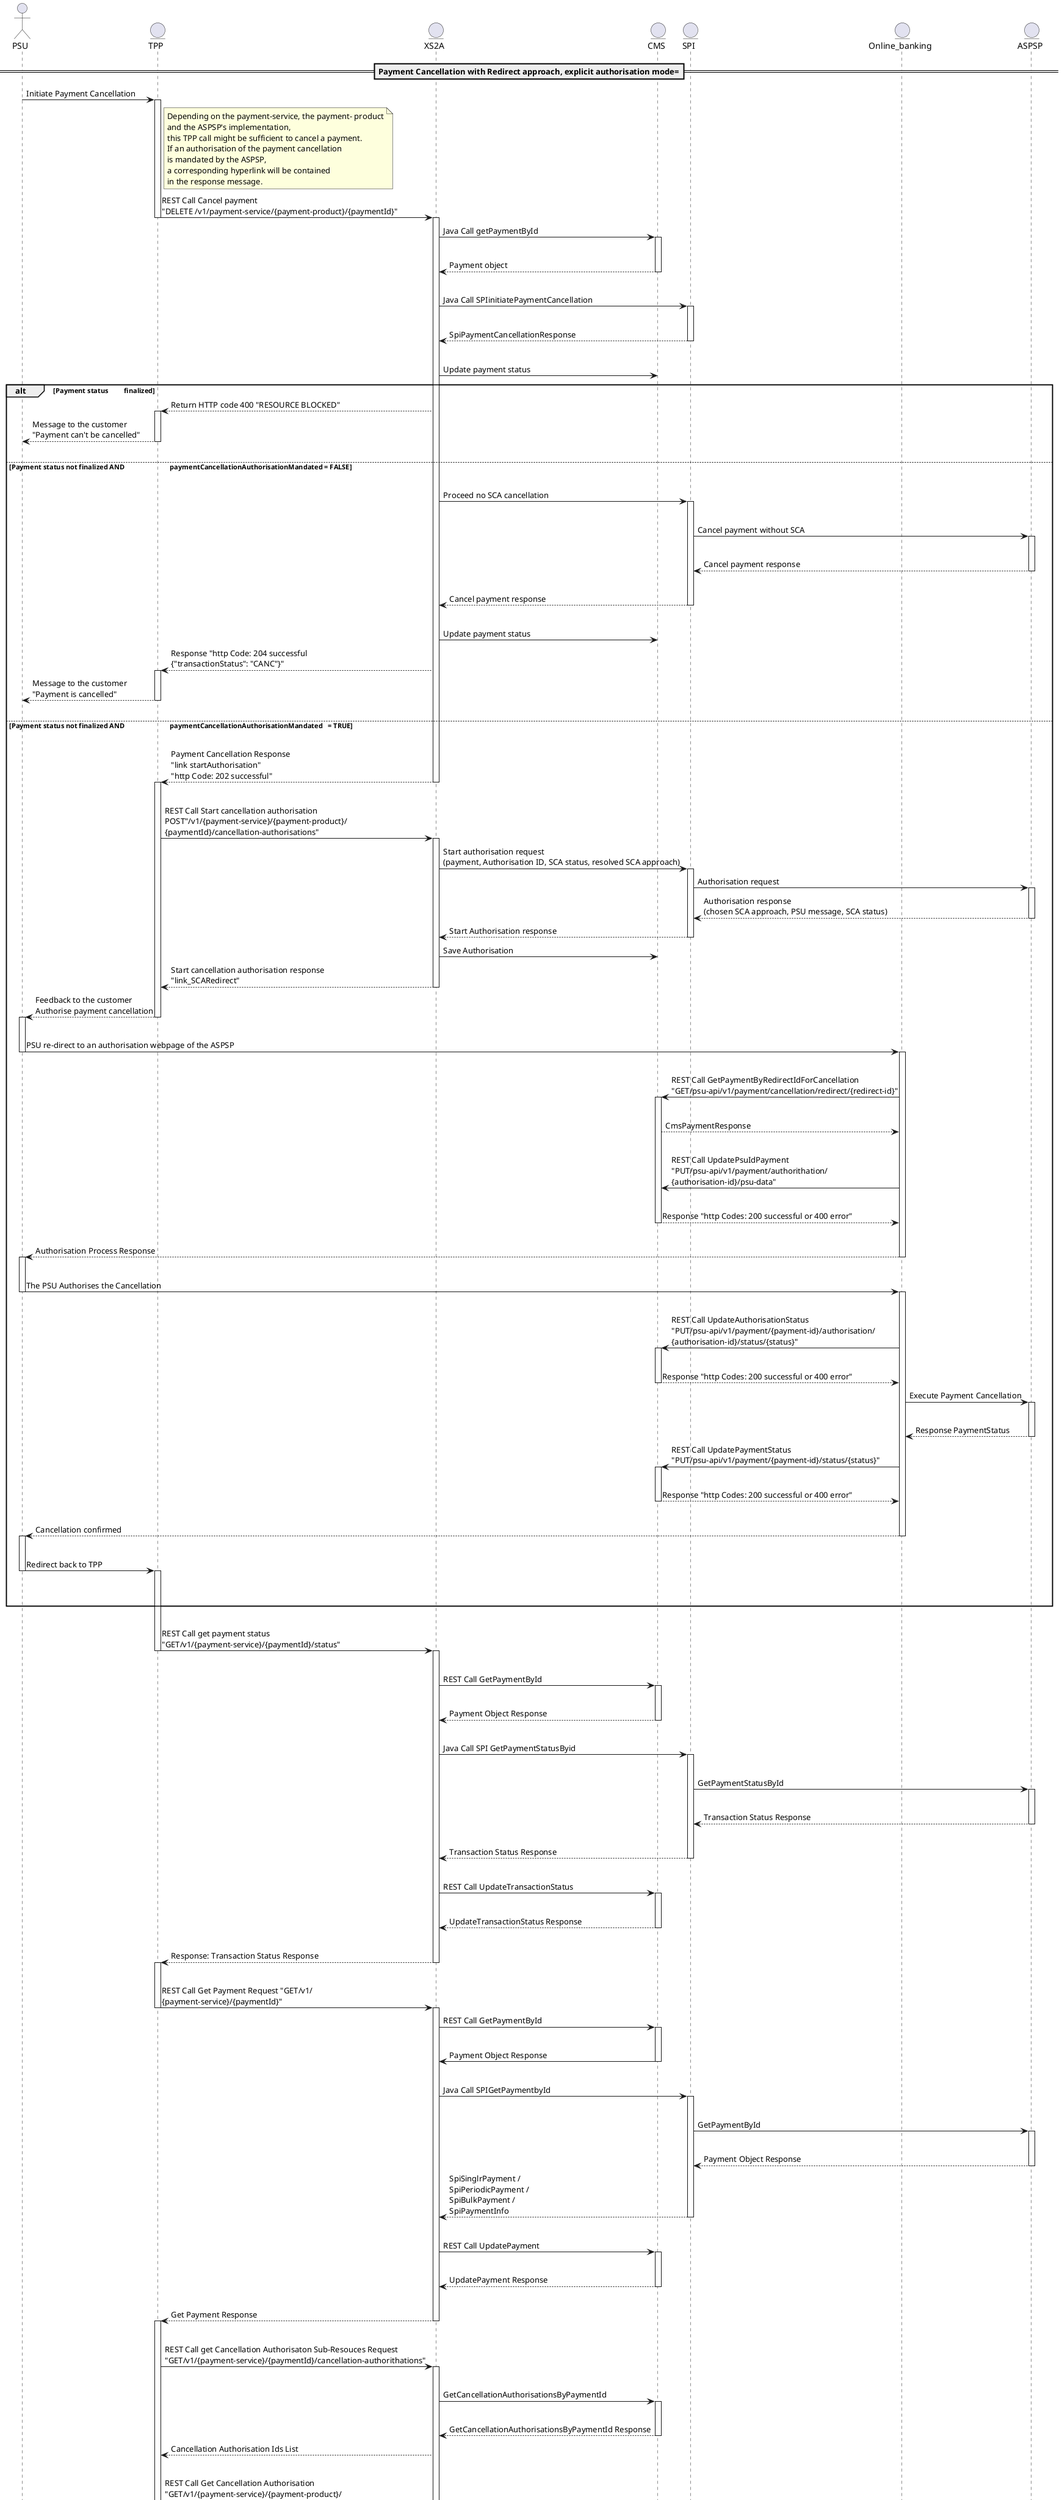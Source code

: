 @startuml
actor PSU
entity TPP
entity XS2A
entity CMS
entity SPI
entity Online_banking
entity ASPSP
== Payment Cancellation with Redirect approach, explicit authorisation mode===
PSU->TPP: Initiate Payment Cancellation
activate TPP
note right of TPP
Depending on the payment-service, the payment- product
and the ASPSP's implementation,
this TPP call might be sufficient to cancel a payment.
If an authorisation of the payment cancellation
is mandated by the ASPSP,
a corresponding hyperlink will be contained
in the response message.
end note
TPP -> XS2A: REST Call Cancel payment \n"DELETE /v1/payment-service/{payment-product}/{paymentId}"
deactivate TPP
activate XS2A
XS2A->CMS: Java Call getPaymentById
activate CMS
|||
CMS-->XS2A: Payment object
|||
deactivate CMS
XS2A->SPI: Java Call SPIinitiatePaymentCancellation
activate SPI
|||
SPI-->XS2A: SpiPaymentCancellationResponse
|||
deactivate SPI
XS2A->CMS: Update payment status
alt Payment status         finalized
XS2A-->TPP: Return HTTP code 400 "RESOURCE BLOCKED"
activate TPP
TPP-->PSU: Message to the customer\n"Payment can't be cancelled"
deactivate TPP
|||
else Payment status not finalized AND                          paymentCancellationAuthorisationMandated = FALSE
|||
XS2A->SPI: Proceed no SCA cancellation
activate SPI
|||
SPI->ASPSP: Cancel payment without SCA
activate ASPSP
|||
ASPSP-->SPI: Cancel payment response
|||
deactivate ASPSP
SPI-->XS2A: Cancel payment response
deactivate SPI
|||
XS2A->CMS: Update payment status
      XS2A-->TPP: Response "http Code: 204 successful\n{"transactionStatus": "CANC"}"
activate TPP
TPP-->PSU: Message to the customer\n"Payment is cancelled"
deactivate TPP
|||
else Payment status not finalized AND                          paymentCancellationAuthorisationMandated   = TRUE
|||
      XS2A-->TPP: Payment Cancellation Response\n"link startAuthorisation"\n"http Code: 202 successful"
deactivate XS2A
activate TPP
|||
TPP->XS2A: REST Call Start cancellation authorisation\nPOST"/v1/{payment-service}/{payment-product}/\n{paymentId}/cancellation-authorisations"
activate XS2A
XS2A->SPI: Start authorisation request \n(payment, Authorisation ID, SCA status, resolved SCA approach)
activate SPI
SPI->ASPSP: Authorisation request
activate ASPSP
ASPSP-->SPI: Authorisation response \n(chosen SCA approach, PSU message, SCA status)
deactivate ASPSP
SPI-->XS2A: Start Authorisation response
deactivate SPI
XS2A->CMS: Save Authorisation
XS2A-->TPP:Start cancellation authorisation response\n"link_SCARedirect"
deactivate XS2A
TPP-->PSU: Feedback to the customer\nAuthorise payment cancellation
deactivate TPP
activate PSU
|||
PSU->Online_banking: PSU re-direct to an authorisation webpage of the ASPSP
deactivate PSU
activate Online_banking
|||
Online_banking->CMS: REST Call GetPaymentByRedirectIdForCancellation\n"GET/psu-api/v1/payment/cancellation/redirect/{redirect-id}"
activate CMS
|||
CMS-->Online_banking: CmsPaymentResponse
|||
Online_banking->CMS: REST Call UpdatePsuIdPayment\n"PUT/psu-api/v1/payment/authorithation/\n{authorisation-id}/psu-data"
|||
CMS-->Online_banking: Response "http Codes: 200 successful or 400 error"
deactivate CMS
|||
Online_banking-->PSU: Authorisation Process Response
deactivate Online_banking
activate PSU
|||
PSU->Online_banking: The PSU Authorises the Cancellation
deactivate PSU
activate Online_banking
|||
Online_banking->CMS: REST Call UpdateAuthorisationStatus\n"PUT/psu-api/v1/payment/{payment-id}/authorisation/\n{authorisation-id}/status/{status}"
activate CMS
|||
CMS-->Online_banking: Response "http Codes: 200 successful or 400 error"
deactivate CMS
Online_banking->ASPSP: Execute Payment Cancellation
activate ASPSP
|||
ASPSP-->Online_banking: Response PaymentStatus
deactivate ASPSP
Online_banking->CMS: REST Call UpdatePaymentStatus\n"PUT/psu-api/v1/payment/{payment-id}/status/{status}"
activate CMS
|||
CMS-->Online_banking: Response "http Codes: 200 successful or 400 error"
deactivate CMS
|||
Online_banking-->PSU: Cancellation confirmed
deactivate Online_banking
activate PSU
|||
PSU->TPP: Redirect back to TPP
deactivate PSU
activate TPP
|||
|||
end
|||
TPP->XS2A: REST Call get payment status\n"GET/v1/{payment-service}/{paymentId}/status"
deactivate TPP
activate XS2A
|||
XS2A->CMS: REST Call GetPaymentById
activate CMS
|||
CMS-->XS2A: Payment Object Response
deactivate CMS
|||
XS2A->SPI: Java Call SPI GetPaymentStatusByid
activate SPI
|||
SPI->ASPSP: GetPaymentStatusById
activate ASPSP
|||
ASPSP-->SPI: Transaction Status Response
deactivate ASPSP
|||
SPI-->XS2A: Transaction Status Response
deactivate SPI
|||
XS2A->CMS: REST Call UpdateTransactionStatus
activate CMS
|||
CMS-->XS2A: UpdateTransactionStatus Response
deactivate CMS
|||
XS2A-->TPP: Response: Transaction Status Response
deactivate XS2A
activate TPP
|||
TPP->XS2A: REST Call Get Payment Request "GET/v1/\n{payment-service}/{paymentId}"
deactivate TPP
activate XS2A
XS2A->CMS: REST Call GetPaymentById
activate CMS
|||
CMS->XS2A: Payment Object Response
deactivate CMS
|||
XS2A->SPI: Java Call SPIGetPaymentbyId
activate SPI
|||
SPI->ASPSP: GetPaymentById
activate ASPSP
|||
ASPSP-->SPI: Payment Object Response
deactivate ASPSP
SPI-->XS2A: SpiSinglrPayment /\nSpiPeriodicPayment /\nSpiBulkPayment /\nSpiPaymentInfo
deactivate SPI
|||
XS2A->CMS: REST Call UpdatePayment
activate CMS
|||
CMS-->XS2A: UpdatePayment Response
deactivate CMS
|||
XS2A-->TPP: Get Payment Response
deactivate XS2A
activate TPP
|||
TPP->XS2A: REST Call get Cancellation Authorisaton Sub-Resouces Request\n"GET/v1/{payment-service}/{paymentId}/cancellation-authorithations"
activate XS2A
|||
XS2A->CMS: GetCancellationAuthorisationsByPaymentId
activate CMS
|||
CMS-->XS2A: GetCancellationAuthorisationsByPaymentId Response
deactivate CMS
XS2A-->TPP: Cancellation Authorisation Ids List
|||
TPP->XS2A: REST Call Get Cancellation Authorisation\n"GET/v1/{payment-service}/{payment-product}/\n{paymentId}/cancellation-authorisations/{cancellationId}"
XS2A->CMS: GetCancellationAuthorisationScaStatus
activate CMS
|||
CMS->XS2A: GetCancellationAuthorisationScaStatus Response
deactivate CMS
|||
XS2A-->TPP: Sca Status
|||
deactivate XS2A
deactivate TPP
|||

@enduml

